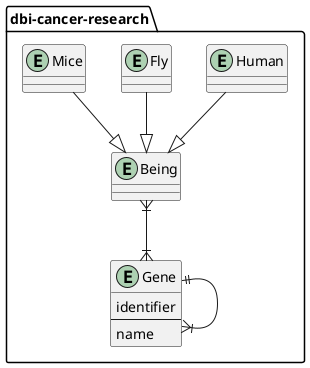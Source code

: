 @startuml
package "dbi-cancer-research" {
  Entity Gene {
  identifier
  --
   name
  }
  Entity Being {
  }
  Entity Human {
  
  }
  Entity Fly {
  
  }
  Entity Mice {
  
  }


  Mice --|> Being
  Fly --|> Being
  Human --|> Being
  Being }|--|{ Gene
  Gene ||--|{ Gene
}
@enduml
